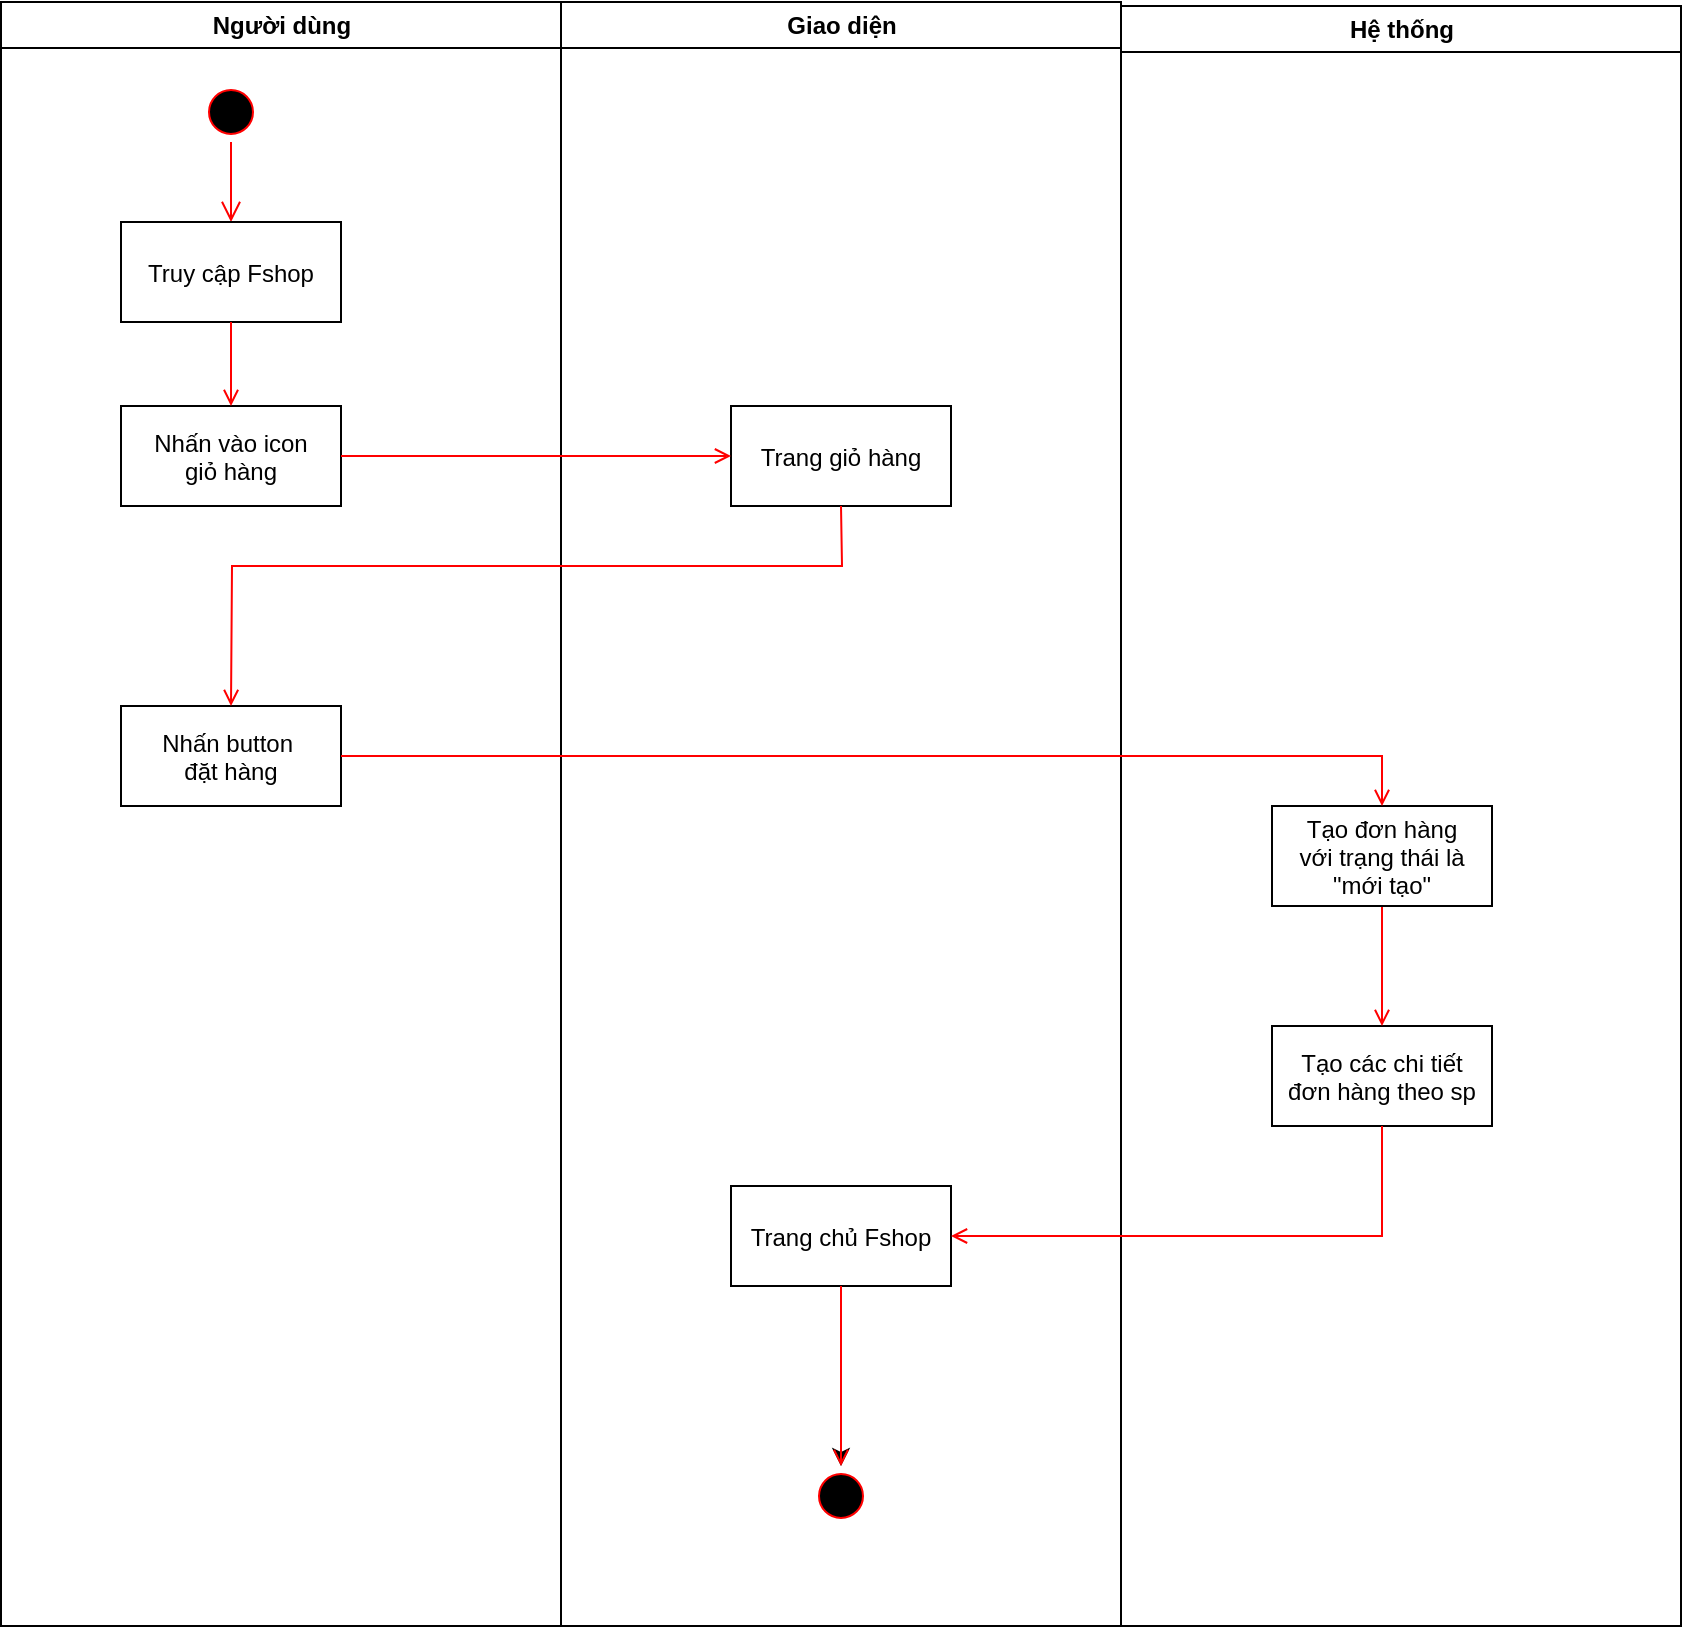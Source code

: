 <mxfile version="14.8.5" type="github">
  <diagram id="HsAwxhYzKf-S3YLzliP9" name="Page-1">
    <mxGraphModel dx="915" dy="825" grid="1" gridSize="10" guides="1" tooltips="1" connect="1" arrows="1" fold="1" page="1" pageScale="1" pageWidth="827" pageHeight="1169" math="0" shadow="0">
      <root>
        <mxCell id="0" />
        <mxCell id="1" parent="0" />
        <mxCell id="honk8JcK8nrwYl9ZCn5K-1" value="Người dùng" style="swimlane;whiteSpace=wrap" parent="1" vertex="1">
          <mxGeometry x="164.5" y="128" width="280" height="812" as="geometry" />
        </mxCell>
        <mxCell id="honk8JcK8nrwYl9ZCn5K-2" value="" style="ellipse;shape=startState;fillColor=#000000;strokeColor=#ff0000;" parent="honk8JcK8nrwYl9ZCn5K-1" vertex="1">
          <mxGeometry x="100" y="40" width="30" height="30" as="geometry" />
        </mxCell>
        <mxCell id="honk8JcK8nrwYl9ZCn5K-3" value="" style="edgeStyle=elbowEdgeStyle;elbow=horizontal;verticalAlign=bottom;endArrow=open;endSize=8;strokeColor=#FF0000;endFill=1;rounded=0" parent="honk8JcK8nrwYl9ZCn5K-1" source="honk8JcK8nrwYl9ZCn5K-2" target="honk8JcK8nrwYl9ZCn5K-4" edge="1">
          <mxGeometry x="100" y="40" as="geometry">
            <mxPoint x="115" y="110" as="targetPoint" />
          </mxGeometry>
        </mxCell>
        <mxCell id="honk8JcK8nrwYl9ZCn5K-4" value="Truy cập Fshop" style="" parent="honk8JcK8nrwYl9ZCn5K-1" vertex="1">
          <mxGeometry x="60" y="110" width="110" height="50" as="geometry" />
        </mxCell>
        <mxCell id="honk8JcK8nrwYl9ZCn5K-5" value="Nhấn vào icon &#xa;giỏ hàng" style="" parent="honk8JcK8nrwYl9ZCn5K-1" vertex="1">
          <mxGeometry x="60" y="202" width="110" height="50" as="geometry" />
        </mxCell>
        <mxCell id="honk8JcK8nrwYl9ZCn5K-6" value="" style="endArrow=open;strokeColor=#FF0000;endFill=1;rounded=0" parent="honk8JcK8nrwYl9ZCn5K-1" source="honk8JcK8nrwYl9ZCn5K-4" target="honk8JcK8nrwYl9ZCn5K-5" edge="1">
          <mxGeometry relative="1" as="geometry" />
        </mxCell>
        <mxCell id="honk8JcK8nrwYl9ZCn5K-33" value="Nhấn button &#xa;đặt hàng" style="" parent="honk8JcK8nrwYl9ZCn5K-1" vertex="1">
          <mxGeometry x="60" y="352" width="110" height="50" as="geometry" />
        </mxCell>
        <mxCell id="honk8JcK8nrwYl9ZCn5K-7" value="Giao diện" style="swimlane;whiteSpace=wrap" parent="1" vertex="1">
          <mxGeometry x="444.5" y="128" width="280" height="812" as="geometry" />
        </mxCell>
        <mxCell id="honk8JcK8nrwYl9ZCn5K-8" value="" style="edgeStyle=orthogonalEdgeStyle;rounded=0;orthogonalLoop=1;jettySize=auto;html=1;" parent="honk8JcK8nrwYl9ZCn5K-7" source="honk8JcK8nrwYl9ZCn5K-9" target="honk8JcK8nrwYl9ZCn5K-10" edge="1">
          <mxGeometry relative="1" as="geometry" />
        </mxCell>
        <mxCell id="honk8JcK8nrwYl9ZCn5K-9" value="Trang chủ Fshop" style="" parent="honk8JcK8nrwYl9ZCn5K-7" vertex="1">
          <mxGeometry x="85" y="592" width="110" height="50" as="geometry" />
        </mxCell>
        <mxCell id="honk8JcK8nrwYl9ZCn5K-10" value="" style="ellipse;shape=startState;fillColor=#000000;strokeColor=#ff0000;" parent="honk8JcK8nrwYl9ZCn5K-7" vertex="1">
          <mxGeometry x="125" y="732" width="30" height="30" as="geometry" />
        </mxCell>
        <mxCell id="honk8JcK8nrwYl9ZCn5K-11" value="" style="endArrow=open;strokeColor=#FF0000;endFill=1;rounded=0;exitX=0.5;exitY=1;exitDx=0;exitDy=0;entryX=0.5;entryY=0;entryDx=0;entryDy=0;" parent="honk8JcK8nrwYl9ZCn5K-7" source="honk8JcK8nrwYl9ZCn5K-9" target="honk8JcK8nrwYl9ZCn5K-10" edge="1">
          <mxGeometry relative="1" as="geometry">
            <mxPoint x="135.5" y="572" as="sourcePoint" />
            <mxPoint x="135.5" y="614" as="targetPoint" />
          </mxGeometry>
        </mxCell>
        <mxCell id="honk8JcK8nrwYl9ZCn5K-32" value="Trang giỏ hàng" style="" parent="honk8JcK8nrwYl9ZCn5K-7" vertex="1">
          <mxGeometry x="85" y="202" width="110" height="50" as="geometry" />
        </mxCell>
        <mxCell id="honk8JcK8nrwYl9ZCn5K-14" value="Hệ thống" style="swimlane;whiteSpace=wrap" parent="1" vertex="1">
          <mxGeometry x="724.5" y="130" width="280" height="810" as="geometry" />
        </mxCell>
        <mxCell id="honk8JcK8nrwYl9ZCn5K-19" value="Tạo các chi tiết &#xa;đơn hàng theo sp" style="" parent="honk8JcK8nrwYl9ZCn5K-14" vertex="1">
          <mxGeometry x="75.5" y="510" width="110" height="50" as="geometry" />
        </mxCell>
        <mxCell id="honk8JcK8nrwYl9ZCn5K-20" value="" style="endArrow=open;strokeColor=#FF0000;endFill=1;rounded=0;exitX=0.5;exitY=1;exitDx=0;exitDy=0;entryX=0.5;entryY=0;entryDx=0;entryDy=0;" parent="honk8JcK8nrwYl9ZCn5K-14" target="honk8JcK8nrwYl9ZCn5K-19" edge="1" source="f_JBropepbeSfBX6f8aN-1">
          <mxGeometry relative="1" as="geometry">
            <mxPoint x="140" y="496" as="sourcePoint" />
            <mxPoint x="146.5" y="542" as="targetPoint" />
          </mxGeometry>
        </mxCell>
        <mxCell id="f_JBropepbeSfBX6f8aN-1" value="Tạo đơn hàng&#xa;với trạng thái là&#xa;&quot;mới tạo&quot;" style="" vertex="1" parent="honk8JcK8nrwYl9ZCn5K-14">
          <mxGeometry x="75.5" y="400" width="110" height="50" as="geometry" />
        </mxCell>
        <mxCell id="honk8JcK8nrwYl9ZCn5K-29" value="" style="endArrow=open;strokeColor=#FF0000;endFill=1;rounded=0;exitX=1;exitY=0.5;exitDx=0;exitDy=0;entryX=0;entryY=0.5;entryDx=0;entryDy=0;" parent="1" source="honk8JcK8nrwYl9ZCn5K-5" target="honk8JcK8nrwYl9ZCn5K-32" edge="1">
          <mxGeometry relative="1" as="geometry">
            <mxPoint x="334.5" y="478" as="sourcePoint" />
            <mxPoint x="520" y="360" as="targetPoint" />
            <Array as="points" />
          </mxGeometry>
        </mxCell>
        <mxCell id="honk8JcK8nrwYl9ZCn5K-13" value="" style="endArrow=open;strokeColor=#FF0000;endFill=1;rounded=0;exitX=0.5;exitY=1;exitDx=0;exitDy=0;entryX=0.5;entryY=0;entryDx=0;entryDy=0;" parent="1" source="honk8JcK8nrwYl9ZCn5K-32" target="honk8JcK8nrwYl9ZCn5K-33" edge="1">
          <mxGeometry relative="1" as="geometry">
            <mxPoint x="530" y="437" as="sourcePoint" />
            <mxPoint x="280" y="410" as="targetPoint" />
            <Array as="points">
              <mxPoint x="585" y="410" />
              <mxPoint x="280" y="410" />
            </Array>
          </mxGeometry>
        </mxCell>
        <mxCell id="honk8JcK8nrwYl9ZCn5K-24" value="" style="endArrow=open;strokeColor=#FF0000;endFill=1;rounded=0;exitX=0.5;exitY=1;exitDx=0;exitDy=0;entryX=1;entryY=0.5;entryDx=0;entryDy=0;" parent="1" source="honk8JcK8nrwYl9ZCn5K-19" target="honk8JcK8nrwYl9ZCn5K-9" edge="1">
          <mxGeometry relative="1" as="geometry">
            <mxPoint x="880" y="730" as="sourcePoint" />
            <mxPoint x="845" y="808.667" as="targetPoint" />
            <Array as="points">
              <mxPoint x="855" y="745" />
            </Array>
          </mxGeometry>
        </mxCell>
        <mxCell id="f_JBropepbeSfBX6f8aN-2" value="" style="endArrow=open;strokeColor=#FF0000;endFill=1;rounded=0;exitX=1;exitY=0.5;exitDx=0;exitDy=0;entryX=0.5;entryY=0;entryDx=0;entryDy=0;" edge="1" parent="1" source="honk8JcK8nrwYl9ZCn5K-33" target="f_JBropepbeSfBX6f8aN-1">
          <mxGeometry relative="1" as="geometry">
            <mxPoint x="600" y="470" as="sourcePoint" />
            <mxPoint x="890" y="465" as="targetPoint" />
            <Array as="points">
              <mxPoint x="855" y="505" />
            </Array>
          </mxGeometry>
        </mxCell>
      </root>
    </mxGraphModel>
  </diagram>
</mxfile>
